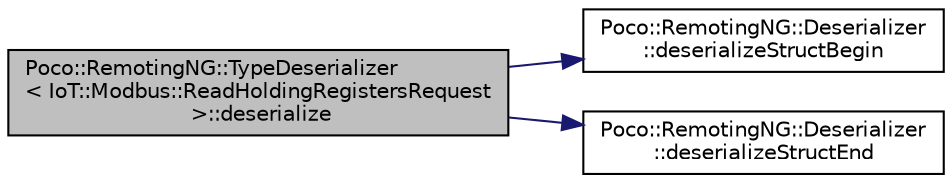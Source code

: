 digraph "Poco::RemotingNG::TypeDeserializer&lt; IoT::Modbus::ReadHoldingRegistersRequest &gt;::deserialize"
{
 // LATEX_PDF_SIZE
  edge [fontname="Helvetica",fontsize="10",labelfontname="Helvetica",labelfontsize="10"];
  node [fontname="Helvetica",fontsize="10",shape=record];
  rankdir="LR";
  Node1 [label="Poco::RemotingNG::TypeDeserializer\l\< IoT::Modbus::ReadHoldingRegistersRequest\l \>::deserialize",height=0.2,width=0.4,color="black", fillcolor="grey75", style="filled", fontcolor="black",tooltip=" "];
  Node1 -> Node2 [color="midnightblue",fontsize="10",style="solid"];
  Node2 [label="Poco::RemotingNG::Deserializer\l::deserializeStructBegin",height=0.2,width=0.4,color="black", fillcolor="white", style="filled",URL="$classPoco_1_1RemotingNG_1_1Deserializer.html#a8434cd405e674487f5f72cc779e9c533",tooltip="End deserialization of a message."];
  Node1 -> Node3 [color="midnightblue",fontsize="10",style="solid"];
  Node3 [label="Poco::RemotingNG::Deserializer\l::deserializeStructEnd",height=0.2,width=0.4,color="black", fillcolor="white", style="filled",URL="$classPoco_1_1RemotingNG_1_1Deserializer.html#a3393122a78e3feecc605e27e1754af34",tooltip=" "];
}
